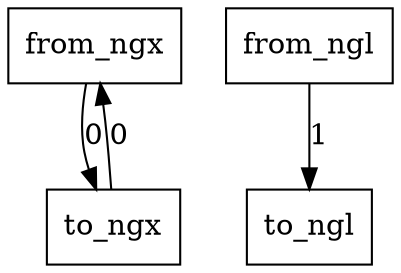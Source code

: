 digraph {
    graph [rankdir=TB
          ,bgcolor=transparent];
    node [shape=box
         ,fillcolor=white
         ,style=filled];
    0 [label=<from_ngx>];
    1 [label=<from_ngl>];
    2 [label=<to_ngx>];
    3 [label=<to_ngl>];
    0 -> 2 [label=0];
    1 -> 3 [label=1];
    2 -> 0 [label=0];
}